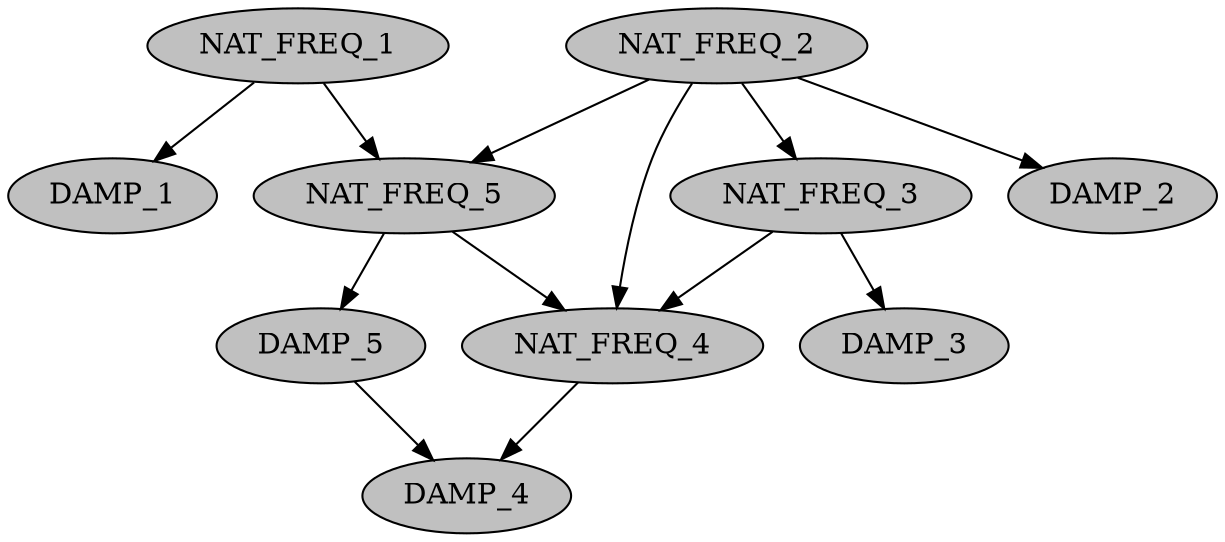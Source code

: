 strict digraph "" {
	NAT_FREQ_1	[fillcolor=gray,
		style=filled];
	NAT_FREQ_5	[fillcolor=gray,
		style=filled];
	NAT_FREQ_1 -> NAT_FREQ_5;
	DAMP_1	[fillcolor=gray,
		style=filled];
	NAT_FREQ_1 -> DAMP_1;
	NAT_FREQ_2	[fillcolor=gray,
		style=filled];
	NAT_FREQ_3	[fillcolor=gray,
		style=filled];
	NAT_FREQ_2 -> NAT_FREQ_3;
	NAT_FREQ_4	[fillcolor=gray,
		style=filled];
	NAT_FREQ_2 -> NAT_FREQ_4;
	NAT_FREQ_2 -> NAT_FREQ_5;
	DAMP_2	[fillcolor=gray,
		style=filled];
	NAT_FREQ_2 -> DAMP_2;
	NAT_FREQ_3 -> NAT_FREQ_4;
	DAMP_3	[fillcolor=gray,
		style=filled];
	NAT_FREQ_3 -> DAMP_3;
	DAMP_4	[fillcolor=gray,
		style=filled];
	NAT_FREQ_4 -> DAMP_4;
	NAT_FREQ_5 -> NAT_FREQ_4;
	DAMP_5	[fillcolor=gray,
		style=filled];
	NAT_FREQ_5 -> DAMP_5;
	DAMP_5 -> DAMP_4;
}
